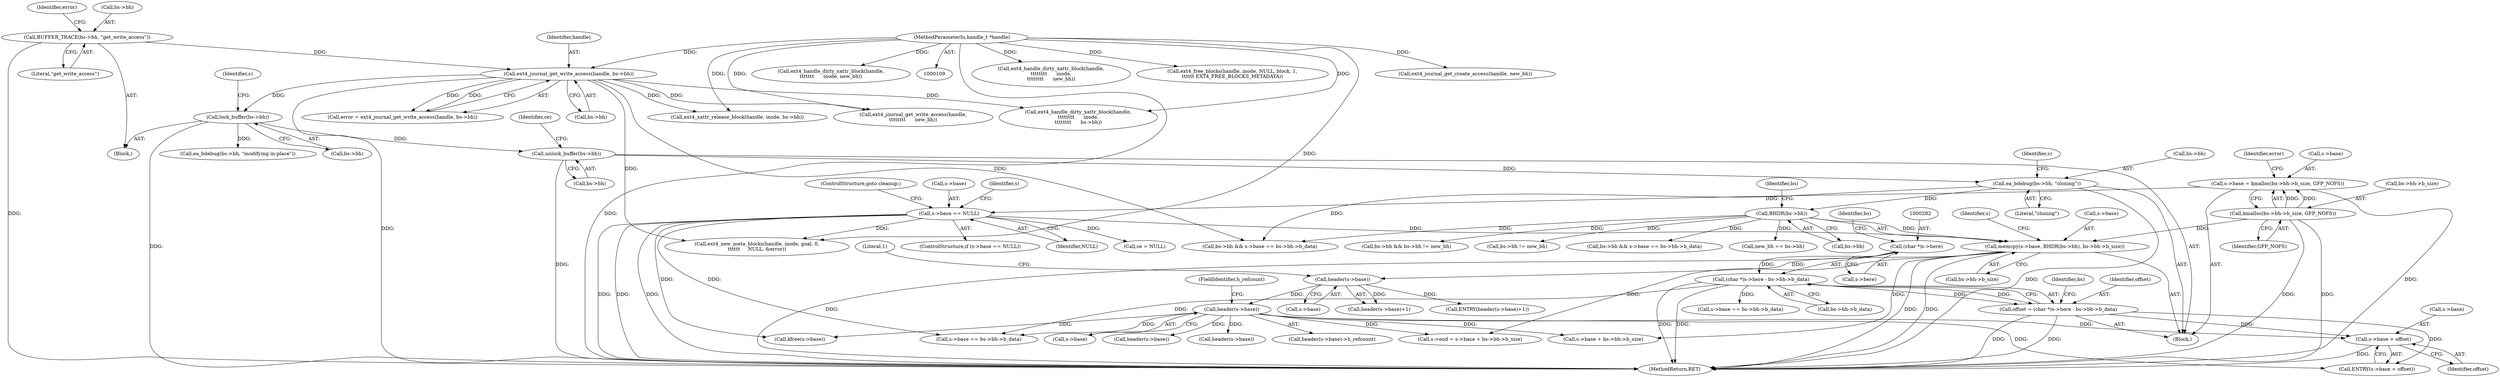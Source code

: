 digraph "0_linux_82939d7999dfc1f1998c4b1c12e2f19edbdff272_3@pointer" {
"1000368" [label="(Call,s->base + offset)"];
"1000356" [label="(Call,header(s->base))"];
"1000349" [label="(Call,header(s->base))"];
"1000330" [label="(Call,memcpy(s->base, BHDR(bs->bh), bs->bh->b_size))"];
"1000324" [label="(Call,s->base == NULL)"];
"1000308" [label="(Call,s->base = kmalloc(bs->bh->b_size, GFP_NOFS))"];
"1000312" [label="(Call,kmalloc(bs->bh->b_size, GFP_NOFS))"];
"1000334" [label="(Call,BHDR(bs->bh))"];
"1000303" [label="(Call,ea_bdebug(bs->bh, \"cloning\"))"];
"1000291" [label="(Call,unlock_buffer(bs->bh))"];
"1000194" [label="(Call,lock_buffer(bs->bh))"];
"1000186" [label="(Call,ext4_journal_get_write_access(handle, bs->bh))"];
"1000110" [label="(MethodParameterIn,handle_t *handle)"];
"1000179" [label="(Call,BUFFER_TRACE(bs->bh, \"get_write_access\"))"];
"1000278" [label="(Call,offset = (char *)s->here - bs->bh->b_data)"];
"1000280" [label="(Call,(char *)s->here - bs->bh->b_data)"];
"1000281" [label="(Call,(char *)s->here)"];
"1000739" [label="(Call,bs->bh && bs->bh != new_bh)"];
"1000195" [label="(Call,bs->bh)"];
"1000217" [label="(Call,ea_bdebug(bs->bh, \"modifying in-place\"))"];
"1000185" [label="(Identifier,error)"];
"1000369" [label="(Call,s->base)"];
"1000110" [label="(MethodParameterIn,handle_t *handle)"];
"1000373" [label="(Call,s->end = s->base + bs->bh->b_size)"];
"1000345" [label="(Identifier,s)"];
"1000320" [label="(Identifier,error)"];
"1000328" [label="(Identifier,NULL)"];
"1000293" [label="(Identifier,bs)"];
"1000779" [label="(Call,kfree(s->base))"];
"1000307" [label="(Literal,\"cloning\")"];
"1000357" [label="(Call,s->base)"];
"1000377" [label="(Call,s->base + bs->bh->b_size)"];
"1000770" [label="(Call,s->base == bs->bh->b_data)"];
"1000334" [label="(Call,BHDR(bs->bh))"];
"1000186" [label="(Call,ext4_journal_get_write_access(handle, bs->bh))"];
"1000276" [label="(Block,)"];
"1000281" [label="(Call,(char *)s->here)"];
"1000329" [label="(ControlStructure,goto cleanup;)"];
"1000291" [label="(Call,unlock_buffer(bs->bh))"];
"1000350" [label="(Call,s->base)"];
"1000743" [label="(Call,bs->bh != new_bh)"];
"1000571" [label="(Call,ext4_handle_dirty_xattr_block(handle,\n\t\t\t\t\t\t\t\t      inode,\n\t\t\t\t\t\t\t\t      new_bh))"];
"1000368" [label="(Call,s->base + offset)"];
"1000676" [label="(Call,ext4_free_blocks(handle, inode, NULL, block, 1,\n\t\t\t\t\t\t EXT4_FREE_BLOCKS_METADATA))"];
"1000589" [label="(Call,s->base == bs->bh->b_data)"];
"1000203" [label="(Identifier,s)"];
"1000296" [label="(Identifier,ce)"];
"1000367" [label="(Call,ENTRY(s->base + offset))"];
"1000323" [label="(ControlStructure,if (s->base == NULL))"];
"1000353" [label="(Literal,1)"];
"1000187" [label="(Identifier,handle)"];
"1000348" [label="(Call,header(s->base)+1)"];
"1000635" [label="(Call,ext4_new_meta_blocks(handle, inode, goal, 0,\n\t\t\t\t\t\t     NULL, &error))"];
"1000288" [label="(Identifier,bs)"];
"1000802" [label="(MethodReturn,RET)"];
"1000164" [label="(Block,)"];
"1000194" [label="(Call,lock_buffer(bs->bh))"];
"1000585" [label="(Call,bs->bh && s->base == bs->bh->b_data)"];
"1000688" [label="(Call,ext4_journal_get_create_access(handle, new_bh))"];
"1000188" [label="(Call,bs->bh)"];
"1000372" [label="(Identifier,offset)"];
"1000280" [label="(Call,(char *)s->here - bs->bh->b_data)"];
"1000330" [label="(Call,memcpy(s->base, BHDR(bs->bh), bs->bh->b_size))"];
"1000325" [label="(Call,s->base)"];
"1000508" [label="(Call,header(s->base))"];
"1000518" [label="(Call,new_bh == bs->bh)"];
"1000748" [label="(Call,ext4_xattr_release_block(handle, inode, bs->bh))"];
"1000544" [label="(Call,ext4_journal_get_write_access(handle,\n\t\t\t\t\t\t\t\t      new_bh))"];
"1000265" [label="(Call,ext4_handle_dirty_xattr_block(handle,\n\t\t\t\t\t\t\t\t      inode,\n\t\t\t\t\t\t\t\t      bs->bh))"];
"1000180" [label="(Call,bs->bh)"];
"1000335" [label="(Call,bs->bh)"];
"1000356" [label="(Call,header(s->base))"];
"1000286" [label="(Call,bs->bh->b_data)"];
"1000338" [label="(Call,bs->bh->b_size)"];
"1000347" [label="(Call,ENTRY(header(s->base)+1))"];
"1000349" [label="(Call,header(s->base))"];
"1000580" [label="(Call,ce = NULL)"];
"1000279" [label="(Identifier,offset)"];
"1000312" [label="(Call,kmalloc(bs->bh->b_size, GFP_NOFS))"];
"1000331" [label="(Call,s->base)"];
"1000309" [label="(Call,s->base)"];
"1000340" [label="(Identifier,bs)"];
"1000318" [label="(Identifier,GFP_NOFS)"];
"1000278" [label="(Call,offset = (char *)s->here - bs->bh->b_data)"];
"1000489" [label="(Call,header(s->base))"];
"1000179" [label="(Call,BUFFER_TRACE(bs->bh, \"get_write_access\"))"];
"1000360" [label="(FieldIdentifier,h_refcount)"];
"1000355" [label="(Call,header(s->base)->h_refcount)"];
"1000720" [label="(Call,ext4_handle_dirty_xattr_block(handle,\n\t\t\t\t\t\t\t      inode, new_bh))"];
"1000313" [label="(Call,bs->bh->b_size)"];
"1000324" [label="(Call,s->base == NULL)"];
"1000308" [label="(Call,s->base = kmalloc(bs->bh->b_size, GFP_NOFS))"];
"1000292" [label="(Call,bs->bh)"];
"1000332" [label="(Identifier,s)"];
"1000310" [label="(Identifier,s)"];
"1000303" [label="(Call,ea_bdebug(bs->bh, \"cloning\"))"];
"1000304" [label="(Call,bs->bh)"];
"1000766" [label="(Call,bs->bh && s->base == bs->bh->b_data)"];
"1000283" [label="(Call,s->here)"];
"1000184" [label="(Call,error = ext4_journal_get_write_access(handle, bs->bh))"];
"1000183" [label="(Literal,\"get_write_access\")"];
"1000368" -> "1000367"  [label="AST: "];
"1000368" -> "1000372"  [label="CFG: "];
"1000369" -> "1000368"  [label="AST: "];
"1000372" -> "1000368"  [label="AST: "];
"1000367" -> "1000368"  [label="CFG: "];
"1000368" -> "1000802"  [label="DDG: "];
"1000356" -> "1000368"  [label="DDG: "];
"1000278" -> "1000368"  [label="DDG: "];
"1000356" -> "1000355"  [label="AST: "];
"1000356" -> "1000357"  [label="CFG: "];
"1000357" -> "1000356"  [label="AST: "];
"1000360" -> "1000356"  [label="CFG: "];
"1000349" -> "1000356"  [label="DDG: "];
"1000356" -> "1000367"  [label="DDG: "];
"1000356" -> "1000373"  [label="DDG: "];
"1000356" -> "1000377"  [label="DDG: "];
"1000356" -> "1000489"  [label="DDG: "];
"1000356" -> "1000508"  [label="DDG: "];
"1000356" -> "1000770"  [label="DDG: "];
"1000356" -> "1000779"  [label="DDG: "];
"1000349" -> "1000348"  [label="AST: "];
"1000349" -> "1000350"  [label="CFG: "];
"1000350" -> "1000349"  [label="AST: "];
"1000353" -> "1000349"  [label="CFG: "];
"1000349" -> "1000347"  [label="DDG: "];
"1000349" -> "1000348"  [label="DDG: "];
"1000330" -> "1000349"  [label="DDG: "];
"1000330" -> "1000276"  [label="AST: "];
"1000330" -> "1000338"  [label="CFG: "];
"1000331" -> "1000330"  [label="AST: "];
"1000334" -> "1000330"  [label="AST: "];
"1000338" -> "1000330"  [label="AST: "];
"1000345" -> "1000330"  [label="CFG: "];
"1000330" -> "1000802"  [label="DDG: "];
"1000330" -> "1000802"  [label="DDG: "];
"1000324" -> "1000330"  [label="DDG: "];
"1000334" -> "1000330"  [label="DDG: "];
"1000312" -> "1000330"  [label="DDG: "];
"1000330" -> "1000373"  [label="DDG: "];
"1000330" -> "1000377"  [label="DDG: "];
"1000324" -> "1000323"  [label="AST: "];
"1000324" -> "1000328"  [label="CFG: "];
"1000325" -> "1000324"  [label="AST: "];
"1000328" -> "1000324"  [label="AST: "];
"1000329" -> "1000324"  [label="CFG: "];
"1000332" -> "1000324"  [label="CFG: "];
"1000324" -> "1000802"  [label="DDG: "];
"1000324" -> "1000802"  [label="DDG: "];
"1000324" -> "1000802"  [label="DDG: "];
"1000308" -> "1000324"  [label="DDG: "];
"1000324" -> "1000580"  [label="DDG: "];
"1000324" -> "1000635"  [label="DDG: "];
"1000324" -> "1000770"  [label="DDG: "];
"1000324" -> "1000779"  [label="DDG: "];
"1000308" -> "1000276"  [label="AST: "];
"1000308" -> "1000312"  [label="CFG: "];
"1000309" -> "1000308"  [label="AST: "];
"1000312" -> "1000308"  [label="AST: "];
"1000320" -> "1000308"  [label="CFG: "];
"1000308" -> "1000802"  [label="DDG: "];
"1000312" -> "1000308"  [label="DDG: "];
"1000312" -> "1000308"  [label="DDG: "];
"1000312" -> "1000318"  [label="CFG: "];
"1000313" -> "1000312"  [label="AST: "];
"1000318" -> "1000312"  [label="AST: "];
"1000312" -> "1000802"  [label="DDG: "];
"1000312" -> "1000802"  [label="DDG: "];
"1000334" -> "1000335"  [label="CFG: "];
"1000335" -> "1000334"  [label="AST: "];
"1000340" -> "1000334"  [label="CFG: "];
"1000303" -> "1000334"  [label="DDG: "];
"1000334" -> "1000518"  [label="DDG: "];
"1000334" -> "1000585"  [label="DDG: "];
"1000334" -> "1000739"  [label="DDG: "];
"1000334" -> "1000743"  [label="DDG: "];
"1000334" -> "1000766"  [label="DDG: "];
"1000303" -> "1000276"  [label="AST: "];
"1000303" -> "1000307"  [label="CFG: "];
"1000304" -> "1000303"  [label="AST: "];
"1000307" -> "1000303"  [label="AST: "];
"1000310" -> "1000303"  [label="CFG: "];
"1000303" -> "1000802"  [label="DDG: "];
"1000291" -> "1000303"  [label="DDG: "];
"1000303" -> "1000766"  [label="DDG: "];
"1000291" -> "1000276"  [label="AST: "];
"1000291" -> "1000292"  [label="CFG: "];
"1000292" -> "1000291"  [label="AST: "];
"1000296" -> "1000291"  [label="CFG: "];
"1000291" -> "1000802"  [label="DDG: "];
"1000194" -> "1000291"  [label="DDG: "];
"1000194" -> "1000164"  [label="AST: "];
"1000194" -> "1000195"  [label="CFG: "];
"1000195" -> "1000194"  [label="AST: "];
"1000203" -> "1000194"  [label="CFG: "];
"1000194" -> "1000802"  [label="DDG: "];
"1000186" -> "1000194"  [label="DDG: "];
"1000194" -> "1000217"  [label="DDG: "];
"1000186" -> "1000184"  [label="AST: "];
"1000186" -> "1000188"  [label="CFG: "];
"1000187" -> "1000186"  [label="AST: "];
"1000188" -> "1000186"  [label="AST: "];
"1000184" -> "1000186"  [label="CFG: "];
"1000186" -> "1000802"  [label="DDG: "];
"1000186" -> "1000184"  [label="DDG: "];
"1000186" -> "1000184"  [label="DDG: "];
"1000110" -> "1000186"  [label="DDG: "];
"1000179" -> "1000186"  [label="DDG: "];
"1000186" -> "1000265"  [label="DDG: "];
"1000186" -> "1000544"  [label="DDG: "];
"1000186" -> "1000635"  [label="DDG: "];
"1000186" -> "1000748"  [label="DDG: "];
"1000186" -> "1000766"  [label="DDG: "];
"1000110" -> "1000109"  [label="AST: "];
"1000110" -> "1000802"  [label="DDG: "];
"1000110" -> "1000265"  [label="DDG: "];
"1000110" -> "1000544"  [label="DDG: "];
"1000110" -> "1000571"  [label="DDG: "];
"1000110" -> "1000635"  [label="DDG: "];
"1000110" -> "1000676"  [label="DDG: "];
"1000110" -> "1000688"  [label="DDG: "];
"1000110" -> "1000720"  [label="DDG: "];
"1000110" -> "1000748"  [label="DDG: "];
"1000179" -> "1000164"  [label="AST: "];
"1000179" -> "1000183"  [label="CFG: "];
"1000180" -> "1000179"  [label="AST: "];
"1000183" -> "1000179"  [label="AST: "];
"1000185" -> "1000179"  [label="CFG: "];
"1000179" -> "1000802"  [label="DDG: "];
"1000278" -> "1000276"  [label="AST: "];
"1000278" -> "1000280"  [label="CFG: "];
"1000279" -> "1000278"  [label="AST: "];
"1000280" -> "1000278"  [label="AST: "];
"1000293" -> "1000278"  [label="CFG: "];
"1000278" -> "1000802"  [label="DDG: "];
"1000278" -> "1000802"  [label="DDG: "];
"1000280" -> "1000278"  [label="DDG: "];
"1000280" -> "1000278"  [label="DDG: "];
"1000278" -> "1000367"  [label="DDG: "];
"1000280" -> "1000286"  [label="CFG: "];
"1000281" -> "1000280"  [label="AST: "];
"1000286" -> "1000280"  [label="AST: "];
"1000280" -> "1000802"  [label="DDG: "];
"1000280" -> "1000802"  [label="DDG: "];
"1000281" -> "1000280"  [label="DDG: "];
"1000280" -> "1000589"  [label="DDG: "];
"1000280" -> "1000770"  [label="DDG: "];
"1000281" -> "1000283"  [label="CFG: "];
"1000282" -> "1000281"  [label="AST: "];
"1000283" -> "1000281"  [label="AST: "];
"1000288" -> "1000281"  [label="CFG: "];
"1000281" -> "1000802"  [label="DDG: "];
}
